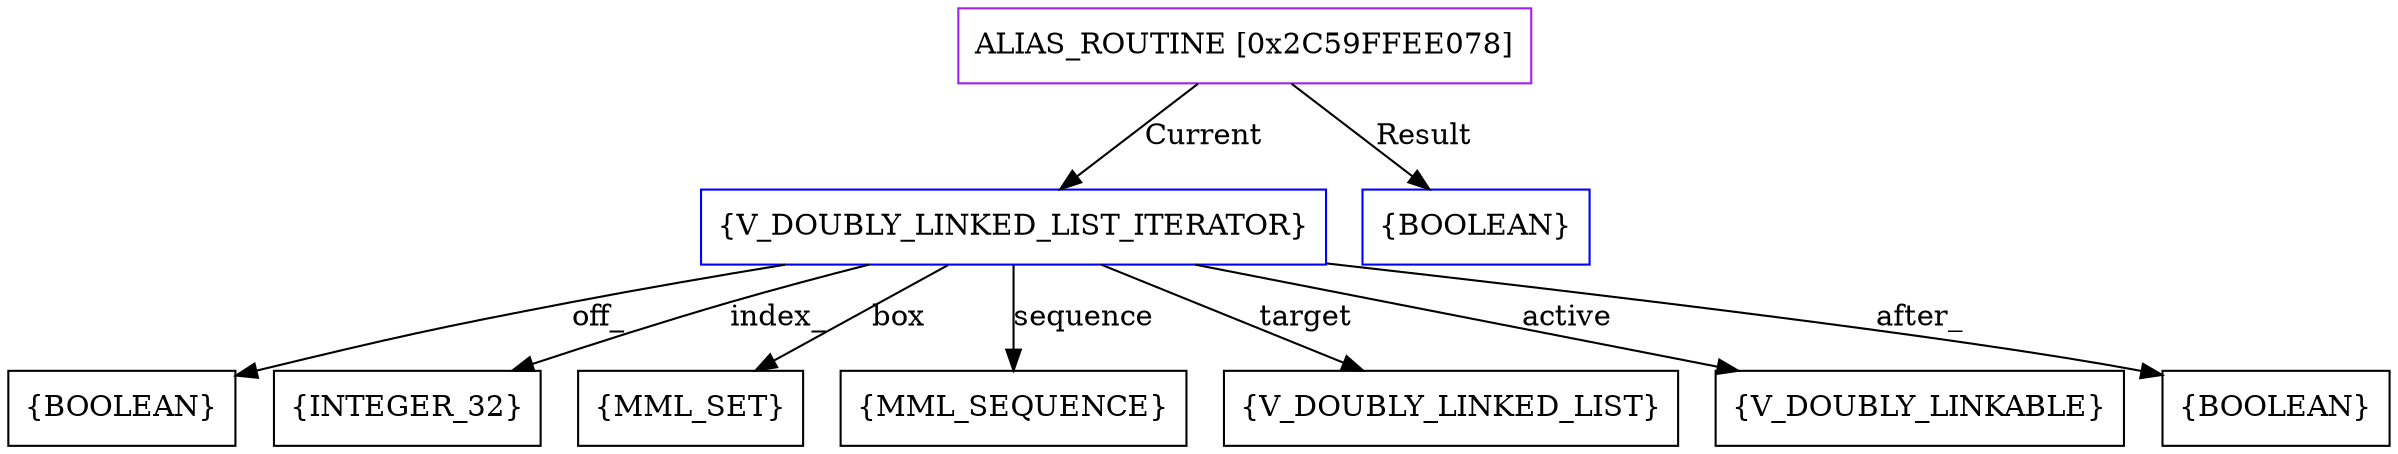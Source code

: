 digraph g {
	node [shape=box]
	b1[color=purple label=<ALIAS_ROUTINE [0x2C59FFEE078]>]
	b2[color=blue label=<{V_DOUBLY_LINKED_LIST_ITERATOR}>]
	b3[label=<{BOOLEAN}>]
	b4[label=<{INTEGER_32}>]
	b5[label=<{MML_SET}>]
	b6[label=<{MML_SEQUENCE}>]
	b7[label=<{V_DOUBLY_LINKED_LIST}>]
	b8[label=<{V_DOUBLY_LINKABLE}>]
	b9[label=<{BOOLEAN}>]
	b10[color=blue label=<{BOOLEAN}>]
	b1->b2[label=<Current>]
	b2->b3[label=<off_>]
	b2->b4[label=<index_>]
	b2->b5[label=<box>]
	b2->b6[label=<sequence>]
	b2->b7[label=<target>]
	b2->b8[label=<active>]
	b2->b9[label=<after_>]
	b1->b10[label=<Result>]
}
